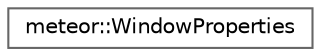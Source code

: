 digraph "Graphical Class Hierarchy"
{
 // LATEX_PDF_SIZE
  bgcolor="transparent";
  edge [fontname=Helvetica,fontsize=10,labelfontname=Helvetica,labelfontsize=10];
  node [fontname=Helvetica,fontsize=10,shape=box,height=0.2,width=0.4];
  rankdir="LR";
  Node0 [id="Node000000",label="meteor::WindowProperties",height=0.2,width=0.4,color="grey40", fillcolor="white", style="filled",URL="$structmeteor_1_1_window_properties.html",tooltip="A encapsulate properties window creation."];
}

